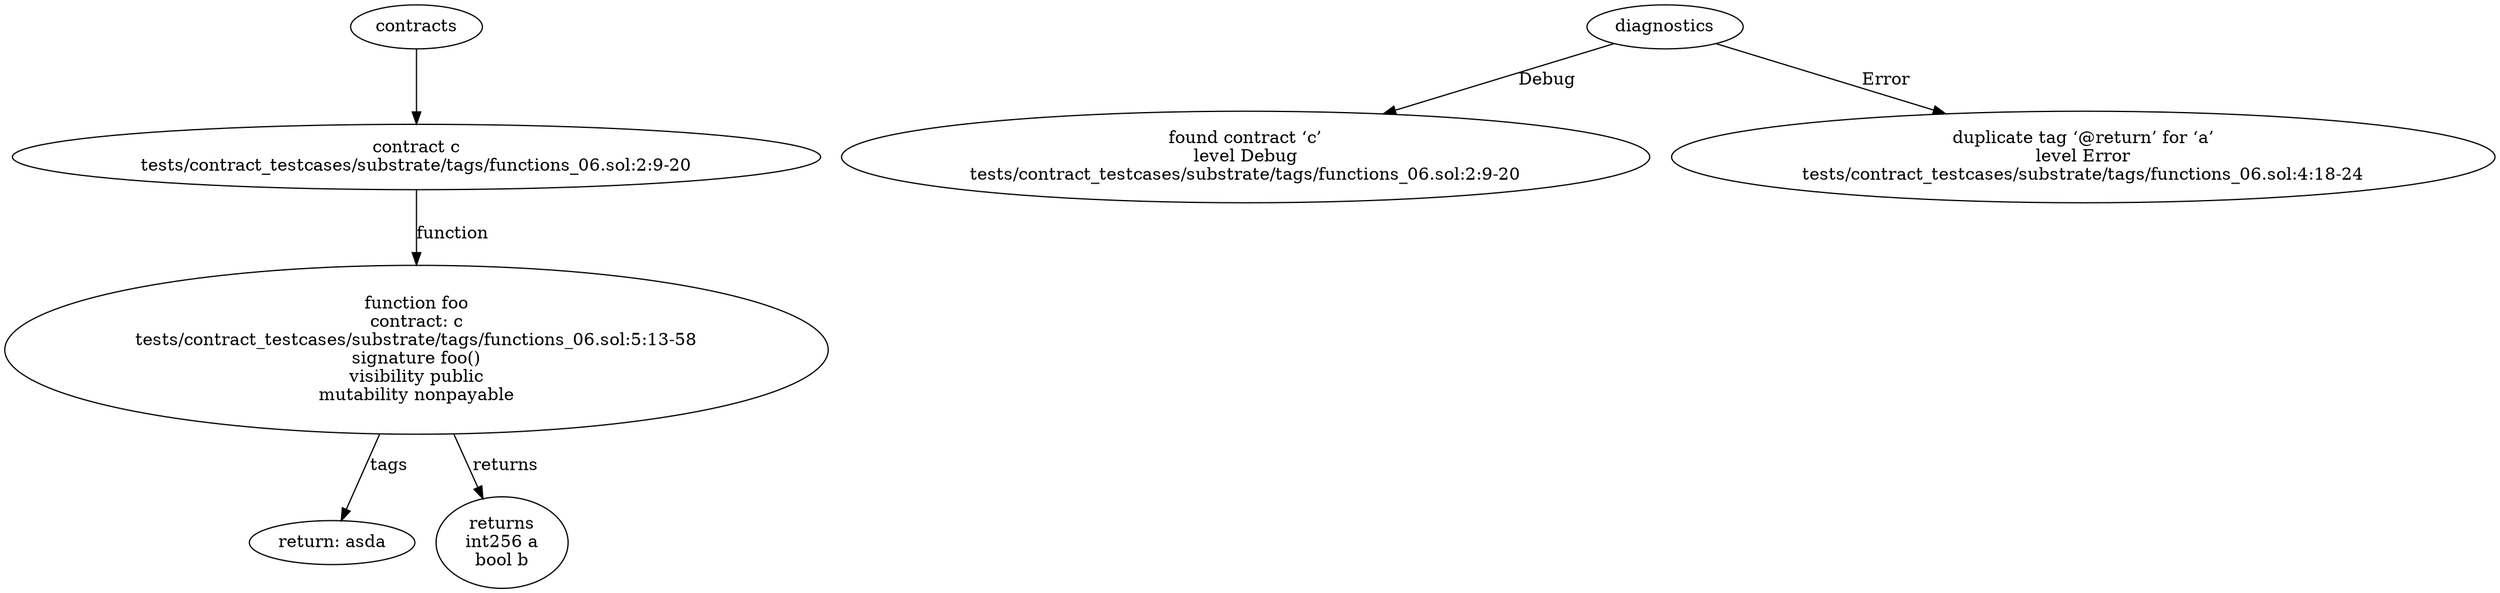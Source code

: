 strict digraph "tests/contract_testcases/substrate/tags/functions_06.sol" {
	contract [label="contract c\ntests/contract_testcases/substrate/tags/functions_06.sol:2:9-20"]
	foo [label="function foo\ncontract: c\ntests/contract_testcases/substrate/tags/functions_06.sol:5:13-58\nsignature foo()\nvisibility public\nmutability nonpayable"]
	tags [label="return: asda"]
	returns [label="returns\nint256 a\nbool b"]
	diagnostic [label="found contract ‘c’\nlevel Debug\ntests/contract_testcases/substrate/tags/functions_06.sol:2:9-20"]
	diagnostic_7 [label="duplicate tag ‘@return’ for ‘a’\nlevel Error\ntests/contract_testcases/substrate/tags/functions_06.sol:4:18-24"]
	contracts -> contract
	contract -> foo [label="function"]
	foo -> tags [label="tags"]
	foo -> returns [label="returns"]
	diagnostics -> diagnostic [label="Debug"]
	diagnostics -> diagnostic_7 [label="Error"]
}
